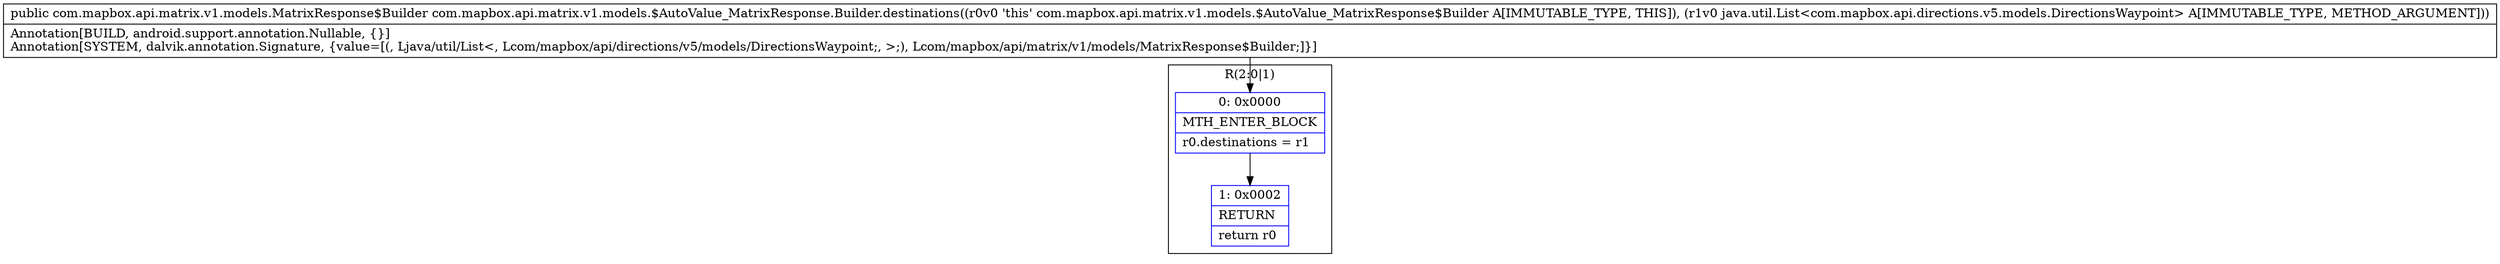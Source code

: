 digraph "CFG forcom.mapbox.api.matrix.v1.models.$AutoValue_MatrixResponse.Builder.destinations(Ljava\/util\/List;)Lcom\/mapbox\/api\/matrix\/v1\/models\/MatrixResponse$Builder;" {
subgraph cluster_Region_915692505 {
label = "R(2:0|1)";
node [shape=record,color=blue];
Node_0 [shape=record,label="{0\:\ 0x0000|MTH_ENTER_BLOCK\l|r0.destinations = r1\l}"];
Node_1 [shape=record,label="{1\:\ 0x0002|RETURN\l|return r0\l}"];
}
MethodNode[shape=record,label="{public com.mapbox.api.matrix.v1.models.MatrixResponse$Builder com.mapbox.api.matrix.v1.models.$AutoValue_MatrixResponse.Builder.destinations((r0v0 'this' com.mapbox.api.matrix.v1.models.$AutoValue_MatrixResponse$Builder A[IMMUTABLE_TYPE, THIS]), (r1v0 java.util.List\<com.mapbox.api.directions.v5.models.DirectionsWaypoint\> A[IMMUTABLE_TYPE, METHOD_ARGUMENT]))  | Annotation[BUILD, android.support.annotation.Nullable, \{\}]\lAnnotation[SYSTEM, dalvik.annotation.Signature, \{value=[(, Ljava\/util\/List\<, Lcom\/mapbox\/api\/directions\/v5\/models\/DirectionsWaypoint;, \>;), Lcom\/mapbox\/api\/matrix\/v1\/models\/MatrixResponse$Builder;]\}]\l}"];
MethodNode -> Node_0;
Node_0 -> Node_1;
}

